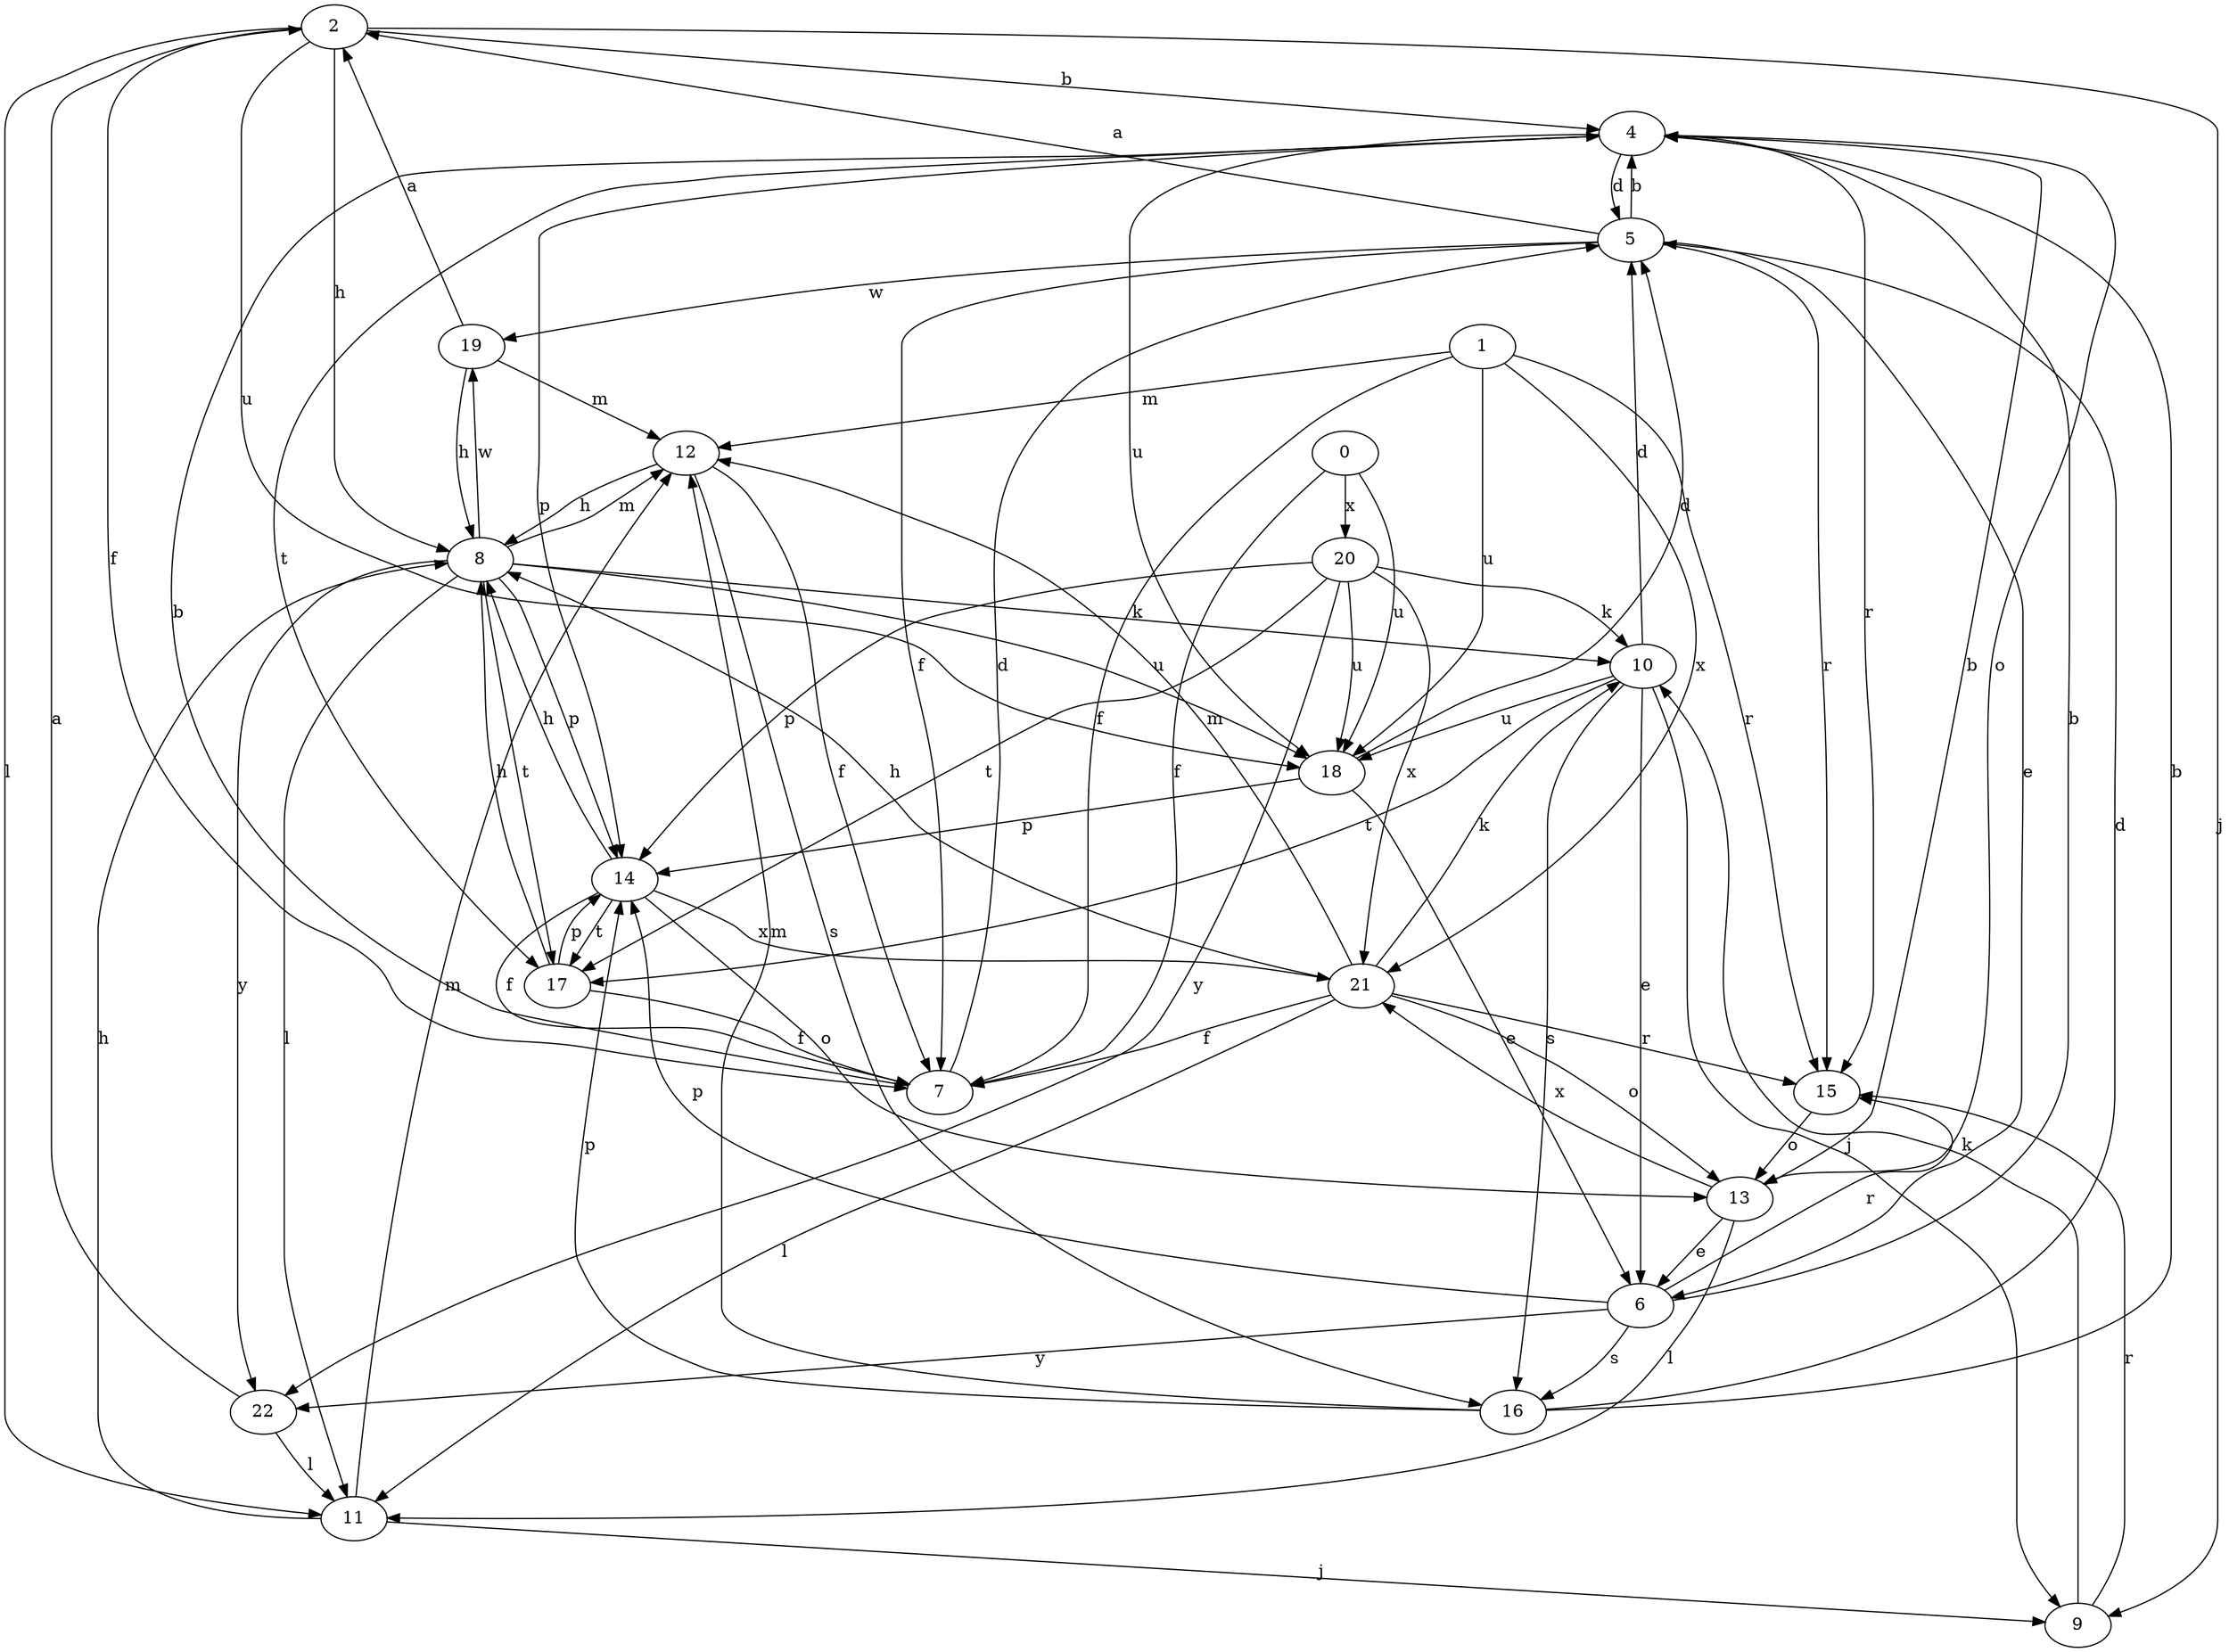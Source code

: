 strict digraph  {
2;
4;
0;
5;
6;
7;
8;
9;
10;
11;
12;
13;
14;
15;
16;
1;
17;
18;
19;
20;
21;
22;
2 -> 4  [label=b];
2 -> 7  [label=f];
2 -> 8  [label=h];
2 -> 9  [label=j];
2 -> 11  [label=l];
2 -> 18  [label=u];
4 -> 5  [label=d];
4 -> 13  [label=o];
4 -> 14  [label=p];
4 -> 15  [label=r];
4 -> 17  [label=t];
4 -> 18  [label=u];
0 -> 7  [label=f];
0 -> 18  [label=u];
0 -> 20  [label=x];
5 -> 2  [label=a];
5 -> 4  [label=b];
5 -> 6  [label=e];
5 -> 7  [label=f];
5 -> 15  [label=r];
5 -> 19  [label=w];
6 -> 4  [label=b];
6 -> 14  [label=p];
6 -> 15  [label=r];
6 -> 16  [label=s];
6 -> 22  [label=y];
7 -> 4  [label=b];
7 -> 5  [label=d];
8 -> 10  [label=k];
8 -> 11  [label=l];
8 -> 12  [label=m];
8 -> 14  [label=p];
8 -> 17  [label=t];
8 -> 18  [label=u];
8 -> 19  [label=w];
8 -> 22  [label=y];
9 -> 10  [label=k];
9 -> 15  [label=r];
10 -> 5  [label=d];
10 -> 6  [label=e];
10 -> 9  [label=j];
10 -> 16  [label=s];
10 -> 17  [label=t];
10 -> 18  [label=u];
11 -> 8  [label=h];
11 -> 9  [label=j];
11 -> 12  [label=m];
12 -> 7  [label=f];
12 -> 8  [label=h];
12 -> 16  [label=s];
13 -> 4  [label=b];
13 -> 6  [label=e];
13 -> 11  [label=l];
13 -> 21  [label=x];
14 -> 7  [label=f];
14 -> 8  [label=h];
14 -> 13  [label=o];
14 -> 17  [label=t];
14 -> 21  [label=x];
15 -> 13  [label=o];
16 -> 4  [label=b];
16 -> 5  [label=d];
16 -> 12  [label=m];
16 -> 14  [label=p];
1 -> 7  [label=f];
1 -> 12  [label=m];
1 -> 15  [label=r];
1 -> 18  [label=u];
1 -> 21  [label=x];
17 -> 7  [label=f];
17 -> 8  [label=h];
17 -> 14  [label=p];
18 -> 5  [label=d];
18 -> 6  [label=e];
18 -> 14  [label=p];
19 -> 2  [label=a];
19 -> 8  [label=h];
19 -> 12  [label=m];
20 -> 10  [label=k];
20 -> 14  [label=p];
20 -> 17  [label=t];
20 -> 18  [label=u];
20 -> 21  [label=x];
20 -> 22  [label=y];
21 -> 7  [label=f];
21 -> 8  [label=h];
21 -> 10  [label=k];
21 -> 11  [label=l];
21 -> 12  [label=m];
21 -> 13  [label=o];
21 -> 15  [label=r];
22 -> 2  [label=a];
22 -> 11  [label=l];
}
